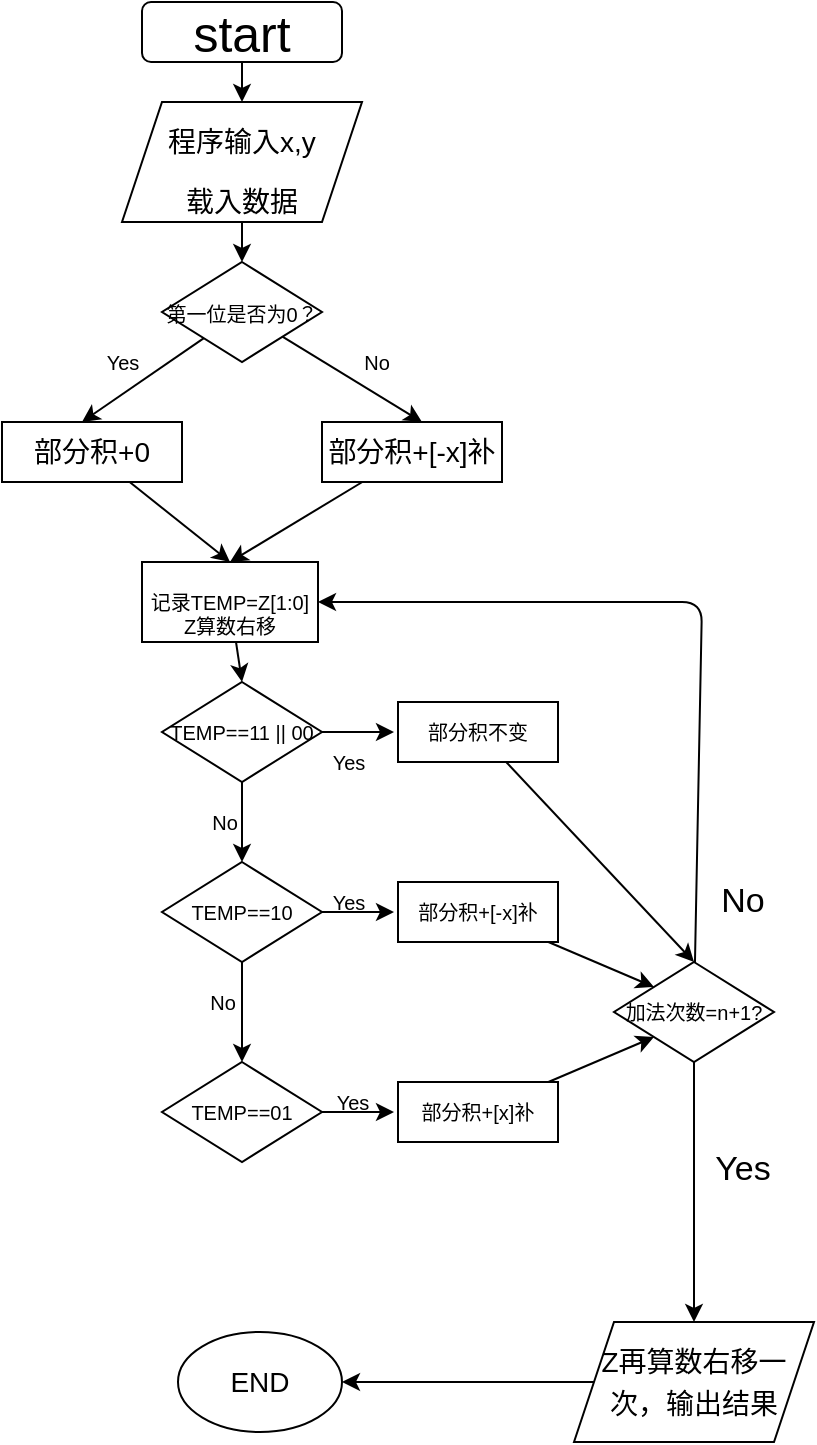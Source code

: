 <mxfile>
    <diagram id="MfYAFQCXV3BQ55mxl3oy" name="第 1 页">
        <mxGraphModel dx="796" dy="660" grid="1" gridSize="10" guides="1" tooltips="1" connect="1" arrows="1" fold="1" page="1" pageScale="1" pageWidth="827" pageHeight="1169" background="#ffffff" math="0" shadow="0">
            <root>
                <mxCell id="0"/>
                <mxCell id="1" parent="0"/>
                <mxCell id="3" style="edgeStyle=none;html=1;fontSize=25;entryX=0.5;entryY=0;entryDx=0;entryDy=0;" edge="1" parent="1" source="2" target="4">
                    <mxGeometry relative="1" as="geometry">
                        <mxPoint x="370" y="360" as="targetPoint"/>
                    </mxGeometry>
                </mxCell>
                <mxCell id="2" value="&lt;font style=&quot;font-size: 25px&quot;&gt;start&lt;/font&gt;" style="rounded=1;whiteSpace=wrap;html=1;" vertex="1" parent="1">
                    <mxGeometry x="320" y="380" width="100" height="30" as="geometry"/>
                </mxCell>
                <mxCell id="18" style="edgeStyle=none;html=1;entryX=0.5;entryY=0;entryDx=0;entryDy=0;fontSize=10;" edge="1" parent="1" source="4" target="6">
                    <mxGeometry relative="1" as="geometry"/>
                </mxCell>
                <mxCell id="4" value="&lt;font style=&quot;font-size: 14px&quot;&gt;程序输入x,y&lt;br&gt;载入数据&lt;br&gt;&lt;/font&gt;" style="shape=parallelogram;perimeter=parallelogramPerimeter;whiteSpace=wrap;html=1;fixedSize=1;fontSize=25;" vertex="1" parent="1">
                    <mxGeometry x="310" y="430" width="120" height="60" as="geometry"/>
                </mxCell>
                <mxCell id="8" style="edgeStyle=none;html=1;fontSize=14;" edge="1" parent="1" source="6">
                    <mxGeometry relative="1" as="geometry">
                        <mxPoint x="290" y="590" as="targetPoint"/>
                    </mxGeometry>
                </mxCell>
                <mxCell id="9" style="edgeStyle=none;html=1;fontSize=14;" edge="1" parent="1" source="6">
                    <mxGeometry relative="1" as="geometry">
                        <mxPoint x="460" y="590" as="targetPoint"/>
                    </mxGeometry>
                </mxCell>
                <mxCell id="6" value="&lt;font style=&quot;font-size: 10px&quot;&gt;第一位是否为0？&lt;br&gt;&lt;/font&gt;" style="rhombus;whiteSpace=wrap;html=1;fontSize=14;" vertex="1" parent="1">
                    <mxGeometry x="330" y="510" width="80" height="50" as="geometry"/>
                </mxCell>
                <mxCell id="19" style="edgeStyle=none;html=1;fontSize=10;entryX=0.5;entryY=0;entryDx=0;entryDy=0;" edge="1" parent="1" source="10" target="41">
                    <mxGeometry relative="1" as="geometry">
                        <mxPoint x="350" y="660" as="targetPoint"/>
                    </mxGeometry>
                </mxCell>
                <mxCell id="10" value="部分积+0&lt;br&gt;" style="rounded=0;whiteSpace=wrap;html=1;fontSize=14;" vertex="1" parent="1">
                    <mxGeometry x="250" y="590" width="90" height="30" as="geometry"/>
                </mxCell>
                <mxCell id="20" style="edgeStyle=none;html=1;fontSize=10;entryX=0.5;entryY=0;entryDx=0;entryDy=0;" edge="1" parent="1" source="11" target="41">
                    <mxGeometry relative="1" as="geometry">
                        <mxPoint x="370" y="650" as="targetPoint"/>
                    </mxGeometry>
                </mxCell>
                <mxCell id="11" value="部分积+[-x]补" style="rounded=0;whiteSpace=wrap;html=1;fontSize=14;" vertex="1" parent="1">
                    <mxGeometry x="410" y="590" width="90" height="30" as="geometry"/>
                </mxCell>
                <mxCell id="23" style="edgeStyle=none;html=1;fontSize=10;" edge="1" parent="1" source="16">
                    <mxGeometry relative="1" as="geometry">
                        <mxPoint x="370" y="810" as="targetPoint"/>
                    </mxGeometry>
                </mxCell>
                <mxCell id="39" style="edgeStyle=none;html=1;fontSize=10;" edge="1" parent="1" source="16">
                    <mxGeometry relative="1" as="geometry">
                        <mxPoint x="446" y="745" as="targetPoint"/>
                    </mxGeometry>
                </mxCell>
                <mxCell id="16" value="TEMP==11 || 00" style="rhombus;whiteSpace=wrap;html=1;fontSize=10;" vertex="1" parent="1">
                    <mxGeometry x="330" y="720" width="80" height="50" as="geometry"/>
                </mxCell>
                <mxCell id="21" value="Yes" style="text;html=1;align=center;verticalAlign=middle;resizable=0;points=[];autosize=1;strokeColor=none;fillColor=none;fontSize=10;" vertex="1" parent="1">
                    <mxGeometry x="295" y="550" width="30" height="20" as="geometry"/>
                </mxCell>
                <mxCell id="22" value="No" style="text;html=1;align=center;verticalAlign=middle;resizable=0;points=[];autosize=1;strokeColor=none;fillColor=none;fontSize=10;" vertex="1" parent="1">
                    <mxGeometry x="422" y="550" width="30" height="20" as="geometry"/>
                </mxCell>
                <mxCell id="24" value="No" style="text;html=1;align=center;verticalAlign=middle;resizable=0;points=[];autosize=1;strokeColor=none;fillColor=none;fontSize=10;" vertex="1" parent="1">
                    <mxGeometry x="346" y="780" width="30" height="20" as="geometry"/>
                </mxCell>
                <mxCell id="26" style="edgeStyle=none;html=1;fontSize=10;" edge="1" parent="1" source="25">
                    <mxGeometry relative="1" as="geometry">
                        <mxPoint x="370" y="910" as="targetPoint"/>
                    </mxGeometry>
                </mxCell>
                <mxCell id="28" style="edgeStyle=none;html=1;fontSize=10;" edge="1" parent="1" source="25">
                    <mxGeometry relative="1" as="geometry">
                        <mxPoint x="446" y="835" as="targetPoint"/>
                    </mxGeometry>
                </mxCell>
                <mxCell id="25" value="TEMP==10" style="rhombus;whiteSpace=wrap;html=1;fontSize=10;" vertex="1" parent="1">
                    <mxGeometry x="330" y="810" width="80" height="50" as="geometry"/>
                </mxCell>
                <mxCell id="27" value="No" style="text;html=1;align=center;verticalAlign=middle;resizable=0;points=[];autosize=1;strokeColor=none;fillColor=none;fontSize=10;" vertex="1" parent="1">
                    <mxGeometry x="345" y="870" width="30" height="20" as="geometry"/>
                </mxCell>
                <mxCell id="29" value="Yes" style="text;html=1;align=center;verticalAlign=middle;resizable=0;points=[];autosize=1;strokeColor=none;fillColor=none;fontSize=10;" vertex="1" parent="1">
                    <mxGeometry x="408" y="820" width="30" height="20" as="geometry"/>
                </mxCell>
                <mxCell id="31" style="edgeStyle=none;html=1;fontSize=10;" edge="1" parent="1" source="30">
                    <mxGeometry relative="1" as="geometry">
                        <mxPoint x="446" y="935" as="targetPoint"/>
                    </mxGeometry>
                </mxCell>
                <mxCell id="30" value="TEMP==01" style="rhombus;whiteSpace=wrap;html=1;fontSize=10;" vertex="1" parent="1">
                    <mxGeometry x="330" y="910" width="80" height="50" as="geometry"/>
                </mxCell>
                <mxCell id="32" value="Yes" style="text;html=1;align=center;verticalAlign=middle;resizable=0;points=[];autosize=1;strokeColor=none;fillColor=none;fontSize=10;" vertex="1" parent="1">
                    <mxGeometry x="410" y="920" width="30" height="20" as="geometry"/>
                </mxCell>
                <mxCell id="37" style="edgeStyle=none;html=1;entryX=0;entryY=0;entryDx=0;entryDy=0;fontSize=10;" edge="1" parent="1" source="33" target="35">
                    <mxGeometry relative="1" as="geometry"/>
                </mxCell>
                <mxCell id="33" value="部分积+[-x]补" style="rounded=0;whiteSpace=wrap;html=1;fontSize=10;" vertex="1" parent="1">
                    <mxGeometry x="448" y="820" width="80" height="30" as="geometry"/>
                </mxCell>
                <mxCell id="38" style="edgeStyle=none;html=1;entryX=0;entryY=1;entryDx=0;entryDy=0;fontSize=10;" edge="1" parent="1" source="34" target="35">
                    <mxGeometry relative="1" as="geometry"/>
                </mxCell>
                <mxCell id="34" value="部分积+[x]补" style="rounded=0;whiteSpace=wrap;html=1;fontSize=10;" vertex="1" parent="1">
                    <mxGeometry x="448" y="920" width="80" height="30" as="geometry"/>
                </mxCell>
                <mxCell id="45" style="edgeStyle=none;html=1;fontSize=10;entryX=1;entryY=0.5;entryDx=0;entryDy=0;" edge="1" parent="1" source="35" target="41">
                    <mxGeometry relative="1" as="geometry">
                        <mxPoint x="596" y="680" as="targetPoint"/>
                        <Array as="points">
                            <mxPoint x="600" y="680"/>
                        </Array>
                    </mxGeometry>
                </mxCell>
                <mxCell id="47" style="edgeStyle=none;html=1;fontSize=10;" edge="1" parent="1" source="35">
                    <mxGeometry relative="1" as="geometry">
                        <mxPoint x="596" y="1040.0" as="targetPoint"/>
                    </mxGeometry>
                </mxCell>
                <mxCell id="48" value="Yes" style="edgeLabel;html=1;align=center;verticalAlign=middle;resizable=0;points=[];fontSize=17;" vertex="1" connectable="0" parent="47">
                    <mxGeometry x="-0.169" y="5" relative="1" as="geometry">
                        <mxPoint x="19" as="offset"/>
                    </mxGeometry>
                </mxCell>
                <mxCell id="35" value="加法次数=n+1?" style="rhombus;whiteSpace=wrap;html=1;fontSize=10;" vertex="1" parent="1">
                    <mxGeometry x="556" y="860" width="80" height="50" as="geometry"/>
                </mxCell>
                <mxCell id="40" value="Yes" style="text;html=1;align=center;verticalAlign=middle;resizable=0;points=[];autosize=1;strokeColor=none;fillColor=none;fontSize=10;" vertex="1" parent="1">
                    <mxGeometry x="408" y="750" width="30" height="20" as="geometry"/>
                </mxCell>
                <mxCell id="42" style="edgeStyle=none;html=1;fontSize=10;entryX=0.5;entryY=0;entryDx=0;entryDy=0;" edge="1" parent="1" source="41" target="16">
                    <mxGeometry relative="1" as="geometry">
                        <mxPoint x="364" y="720" as="targetPoint"/>
                    </mxGeometry>
                </mxCell>
                <mxCell id="41" value="&lt;br&gt;记录TEMP=Z[1:0]&lt;br&gt;Z算数右移&lt;br&gt;" style="rounded=0;whiteSpace=wrap;html=1;fontSize=10;" vertex="1" parent="1">
                    <mxGeometry x="320" y="660" width="88" height="40" as="geometry"/>
                </mxCell>
                <mxCell id="44" style="edgeStyle=none;html=1;entryX=0.5;entryY=0;entryDx=0;entryDy=0;fontSize=10;" edge="1" parent="1" source="43" target="35">
                    <mxGeometry relative="1" as="geometry"/>
                </mxCell>
                <mxCell id="43" value="部分积不变" style="rounded=0;whiteSpace=wrap;html=1;fontSize=10;" vertex="1" parent="1">
                    <mxGeometry x="448" y="730" width="80" height="30" as="geometry"/>
                </mxCell>
                <mxCell id="46" value="&lt;font style=&quot;font-size: 17px&quot;&gt;No&lt;/font&gt;" style="text;html=1;align=center;verticalAlign=middle;resizable=0;points=[];autosize=1;strokeColor=none;fillColor=none;fontSize=10;" vertex="1" parent="1">
                    <mxGeometry x="600" y="820" width="40" height="20" as="geometry"/>
                </mxCell>
                <mxCell id="50" style="edgeStyle=none;html=1;fontSize=14;" edge="1" parent="1" source="49">
                    <mxGeometry relative="1" as="geometry">
                        <mxPoint x="420" y="1070.0" as="targetPoint"/>
                    </mxGeometry>
                </mxCell>
                <mxCell id="49" value="&lt;font style=&quot;font-size: 14px&quot;&gt;Z再算数右移一次，输出结果&lt;/font&gt;" style="shape=parallelogram;perimeter=parallelogramPerimeter;whiteSpace=wrap;html=1;fixedSize=1;fontSize=17;" vertex="1" parent="1">
                    <mxGeometry x="536" y="1040" width="120" height="60" as="geometry"/>
                </mxCell>
                <mxCell id="51" value="END" style="ellipse;whiteSpace=wrap;html=1;fontSize=14;" vertex="1" parent="1">
                    <mxGeometry x="338" y="1045" width="82" height="50" as="geometry"/>
                </mxCell>
            </root>
        </mxGraphModel>
    </diagram>
</mxfile>